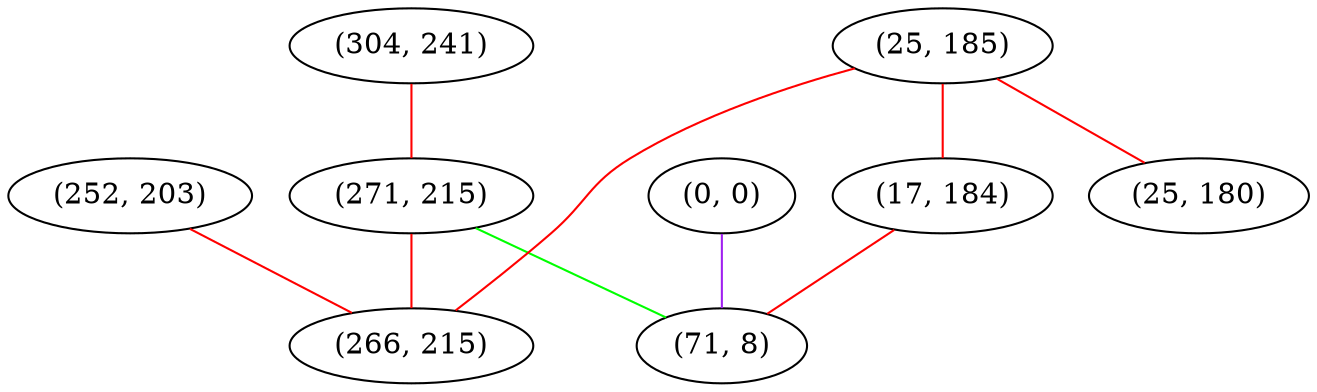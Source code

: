 graph "" {
"(304, 241)";
"(0, 0)";
"(271, 215)";
"(252, 203)";
"(25, 185)";
"(17, 184)";
"(25, 180)";
"(266, 215)";
"(71, 8)";
"(304, 241)" -- "(271, 215)"  [color=red, key=0, weight=1];
"(0, 0)" -- "(71, 8)"  [color=purple, key=0, weight=4];
"(271, 215)" -- "(266, 215)"  [color=red, key=0, weight=1];
"(271, 215)" -- "(71, 8)"  [color=green, key=0, weight=2];
"(252, 203)" -- "(266, 215)"  [color=red, key=0, weight=1];
"(25, 185)" -- "(266, 215)"  [color=red, key=0, weight=1];
"(25, 185)" -- "(17, 184)"  [color=red, key=0, weight=1];
"(25, 185)" -- "(25, 180)"  [color=red, key=0, weight=1];
"(17, 184)" -- "(71, 8)"  [color=red, key=0, weight=1];
}
